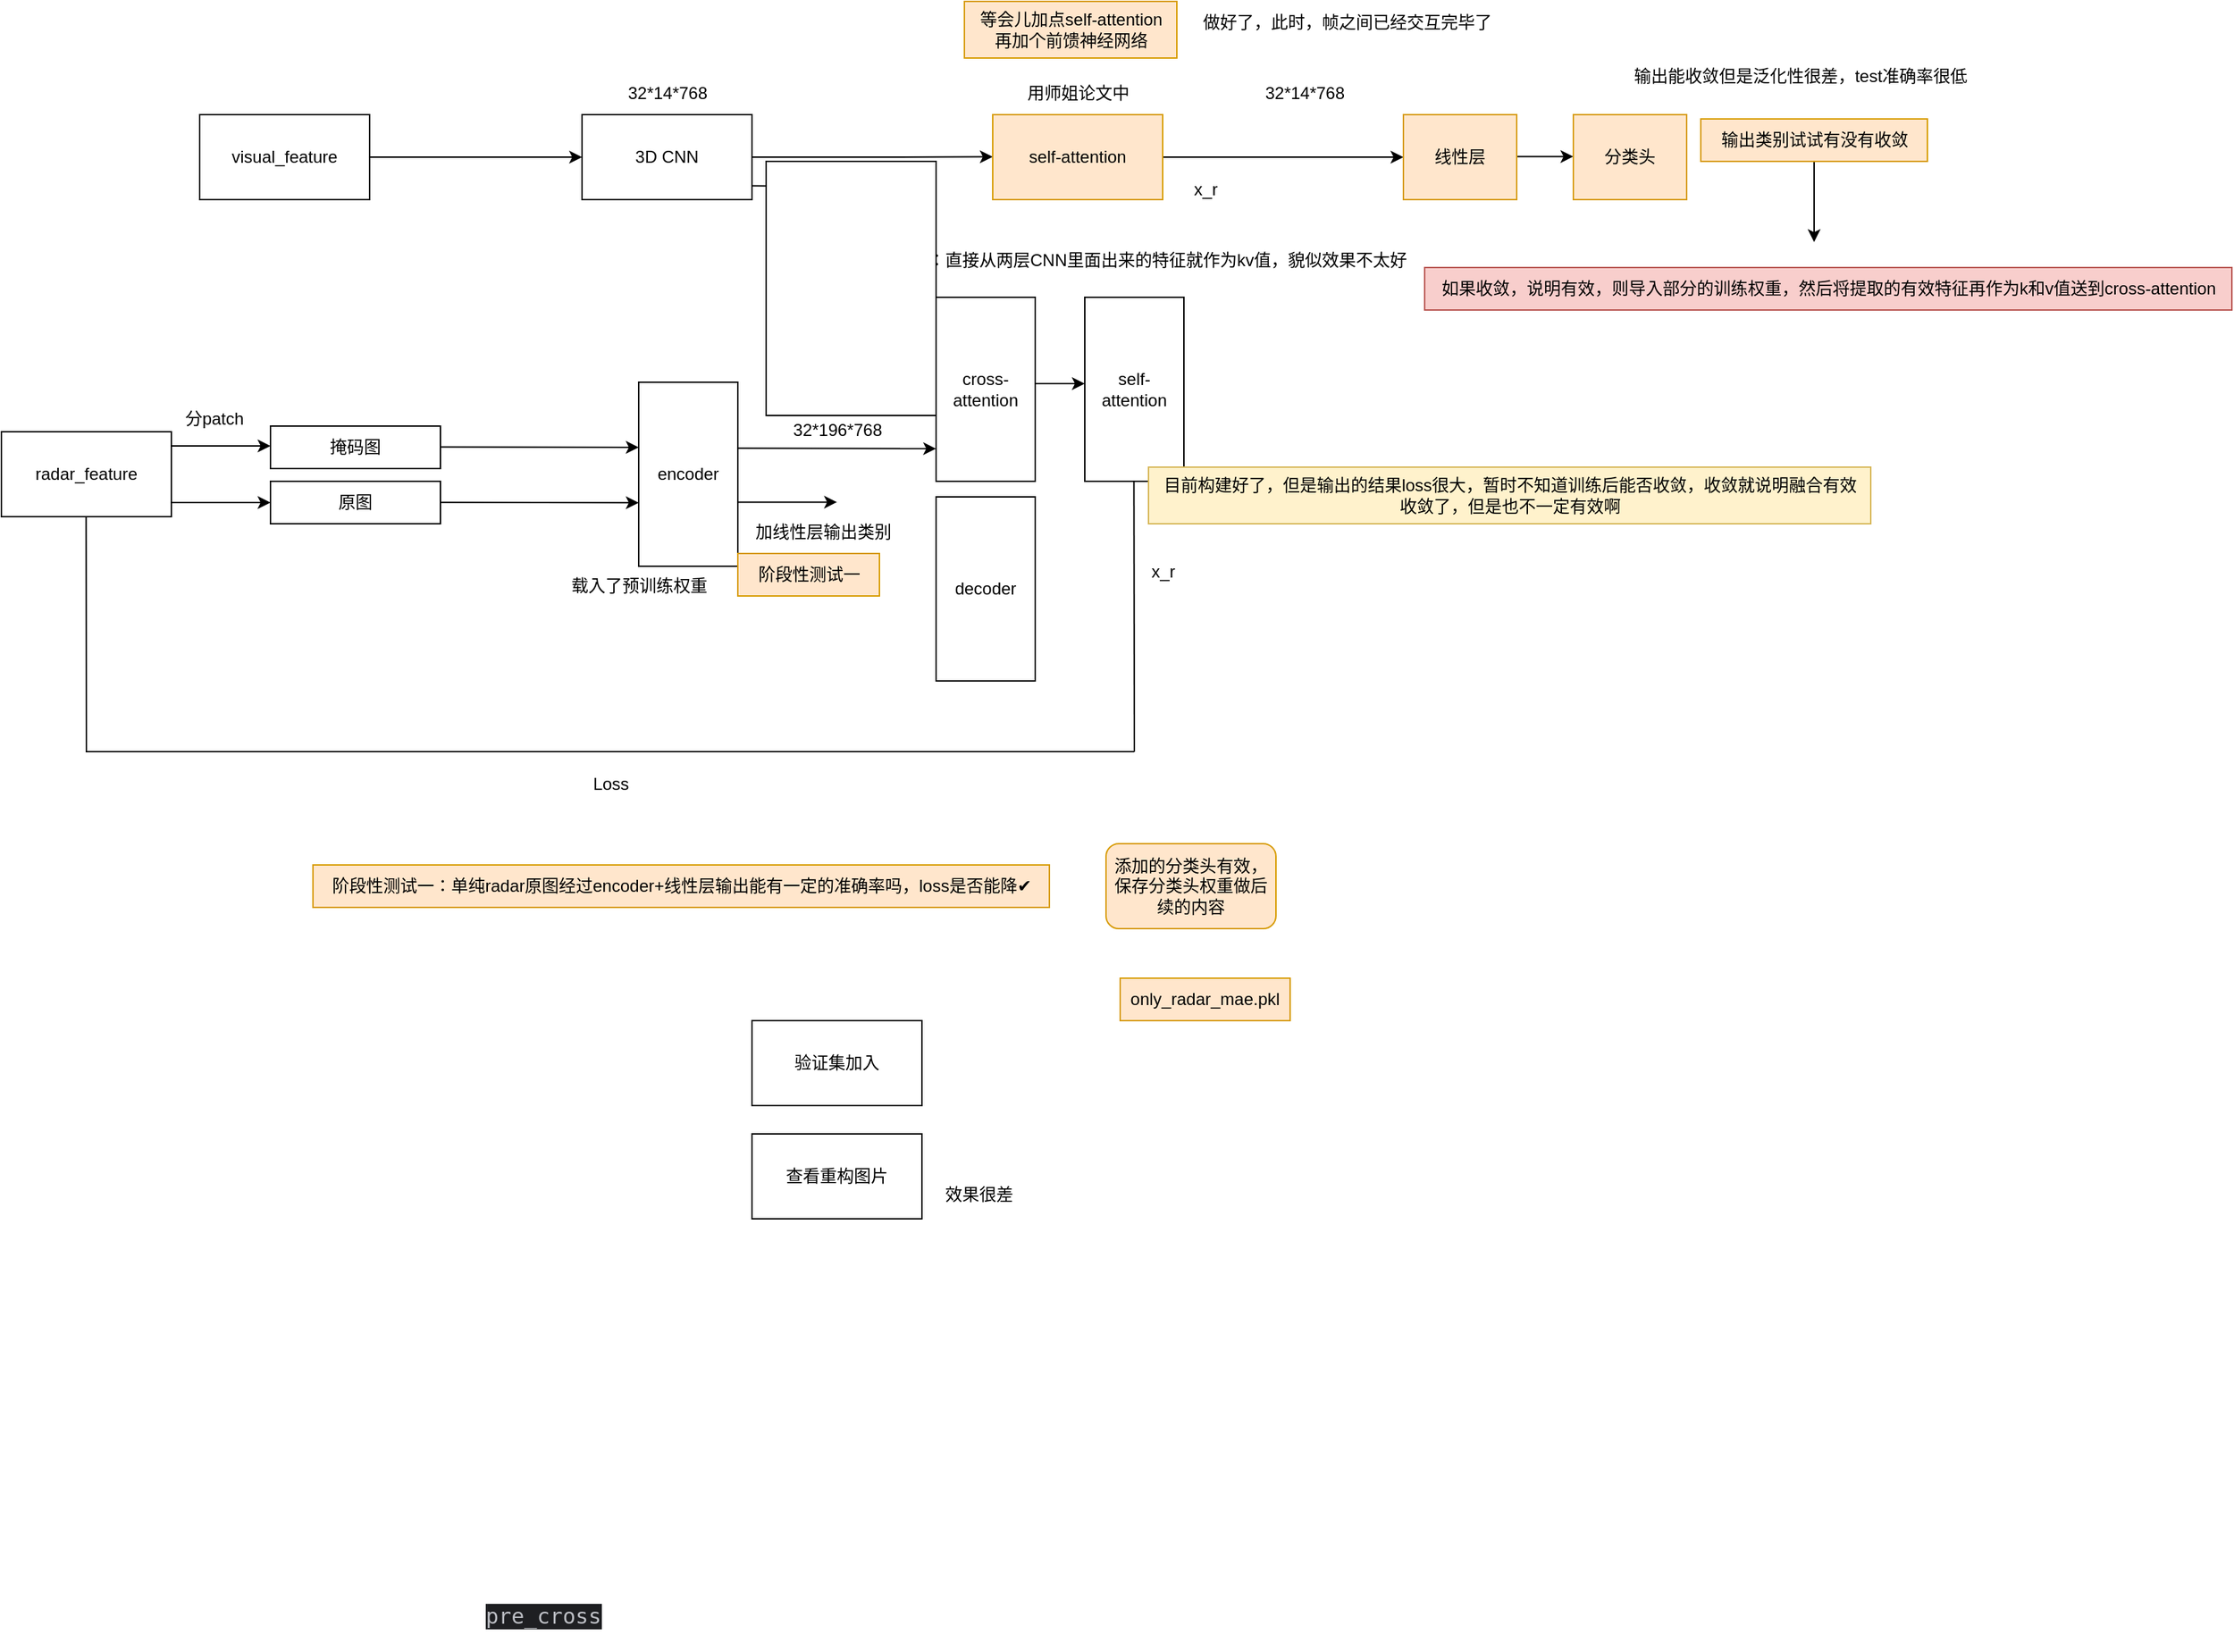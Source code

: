 <mxfile version="24.3.1" type="github">
  <diagram name="第 1 页" id="bqNeuGsDtK-AdpTKibk5">
    <mxGraphModel dx="858" dy="589" grid="1" gridSize="10" guides="1" tooltips="1" connect="1" arrows="1" fold="1" page="1" pageScale="1" pageWidth="2339" pageHeight="3300" math="0" shadow="0">
      <root>
        <mxCell id="0" />
        <mxCell id="1" parent="0" />
        <mxCell id="P3DfzzlQjAu3V2q0BsZn-1" value="visual_feature" style="whiteSpace=wrap;html=1;" parent="1" vertex="1">
          <mxGeometry x="800" y="220" width="120" height="60" as="geometry" />
        </mxCell>
        <mxCell id="P3DfzzlQjAu3V2q0BsZn-11" style="edgeStyle=orthogonalEdgeStyle;rounded=0;orthogonalLoop=1;jettySize=auto;html=1;" parent="1" edge="1">
          <mxGeometry relative="1" as="geometry">
            <mxPoint x="850" y="494" as="targetPoint" />
            <mxPoint x="780" y="494" as="sourcePoint" />
            <Array as="points">
              <mxPoint x="780" y="494" />
              <mxPoint x="950" y="494" />
            </Array>
          </mxGeometry>
        </mxCell>
        <mxCell id="P3DfzzlQjAu3V2q0BsZn-2" value="radar_feature" style="whiteSpace=wrap;html=1;" parent="1" vertex="1">
          <mxGeometry x="660" y="444" width="120" height="60" as="geometry" />
        </mxCell>
        <mxCell id="P3DfzzlQjAu3V2q0BsZn-3" style="edgeStyle=orthogonalEdgeStyle;rounded=0;orthogonalLoop=1;jettySize=auto;html=1;exitX=0.5;exitY=1;exitDx=0;exitDy=0;" parent="1" source="P3DfzzlQjAu3V2q0BsZn-2" target="P3DfzzlQjAu3V2q0BsZn-2" edge="1">
          <mxGeometry relative="1" as="geometry" />
        </mxCell>
        <mxCell id="P3DfzzlQjAu3V2q0BsZn-4" value="" style="endArrow=classic;html=1;rounded=0;" parent="1" edge="1">
          <mxGeometry width="50" height="50" relative="1" as="geometry">
            <mxPoint x="920" y="250" as="sourcePoint" />
            <mxPoint x="1070" y="250" as="targetPoint" />
          </mxGeometry>
        </mxCell>
        <mxCell id="P3DfzzlQjAu3V2q0BsZn-7" style="edgeStyle=orthogonalEdgeStyle;rounded=0;orthogonalLoop=1;jettySize=auto;html=1;exitX=1;exitY=0.5;exitDx=0;exitDy=0;" parent="1" source="P3DfzzlQjAu3V2q0BsZn-6" edge="1">
          <mxGeometry relative="1" as="geometry">
            <mxPoint x="1360" y="249.759" as="targetPoint" />
          </mxGeometry>
        </mxCell>
        <mxCell id="P3DfzzlQjAu3V2q0BsZn-6" value="3D CNN" style="whiteSpace=wrap;html=1;" parent="1" vertex="1">
          <mxGeometry x="1070" y="220" width="120" height="60" as="geometry" />
        </mxCell>
        <mxCell id="P3DfzzlQjAu3V2q0BsZn-8" value="32*14*768" style="text;html=1;align=center;verticalAlign=middle;resizable=0;points=[];autosize=1;strokeColor=none;fillColor=none;" parent="1" vertex="1">
          <mxGeometry x="1090" y="190" width="80" height="30" as="geometry" />
        </mxCell>
        <mxCell id="P3DfzzlQjAu3V2q0BsZn-50" style="edgeStyle=orthogonalEdgeStyle;rounded=0;orthogonalLoop=1;jettySize=auto;html=1;" parent="1" source="P3DfzzlQjAu3V2q0BsZn-10" edge="1">
          <mxGeometry relative="1" as="geometry">
            <mxPoint x="1650" y="250" as="targetPoint" />
          </mxGeometry>
        </mxCell>
        <mxCell id="P3DfzzlQjAu3V2q0BsZn-10" value="self-attention" style="whiteSpace=wrap;html=1;fillColor=#ffe6cc;strokeColor=#d79b00;" parent="1" vertex="1">
          <mxGeometry x="1360" y="220" width="120" height="60" as="geometry" />
        </mxCell>
        <mxCell id="P3DfzzlQjAu3V2q0BsZn-12" style="edgeStyle=orthogonalEdgeStyle;rounded=0;orthogonalLoop=1;jettySize=auto;html=1;" parent="1" edge="1">
          <mxGeometry relative="1" as="geometry">
            <mxPoint x="850" y="454" as="targetPoint" />
            <mxPoint x="780" y="454" as="sourcePoint" />
            <Array as="points">
              <mxPoint x="780" y="454" />
              <mxPoint x="950" y="454" />
            </Array>
          </mxGeometry>
        </mxCell>
        <mxCell id="P3DfzzlQjAu3V2q0BsZn-13" value="原图" style="whiteSpace=wrap;html=1;" parent="1" vertex="1">
          <mxGeometry x="850" y="479" width="120" height="30" as="geometry" />
        </mxCell>
        <mxCell id="P3DfzzlQjAu3V2q0BsZn-14" value="掩码图" style="whiteSpace=wrap;html=1;" parent="1" vertex="1">
          <mxGeometry x="850" y="440" width="120" height="30" as="geometry" />
        </mxCell>
        <mxCell id="P3DfzzlQjAu3V2q0BsZn-16" value="encoder" style="whiteSpace=wrap;html=1;" parent="1" vertex="1">
          <mxGeometry x="1110" y="409" width="70" height="130" as="geometry" />
        </mxCell>
        <mxCell id="P3DfzzlQjAu3V2q0BsZn-17" style="edgeStyle=orthogonalEdgeStyle;rounded=0;orthogonalLoop=1;jettySize=auto;html=1;" parent="1" edge="1">
          <mxGeometry relative="1" as="geometry">
            <mxPoint x="1110" y="455" as="targetPoint" />
            <mxPoint x="970" y="454.71" as="sourcePoint" />
            <Array as="points">
              <mxPoint x="970" y="454.71" />
              <mxPoint x="1140" y="454.71" />
            </Array>
          </mxGeometry>
        </mxCell>
        <mxCell id="P3DfzzlQjAu3V2q0BsZn-18" style="edgeStyle=orthogonalEdgeStyle;rounded=0;orthogonalLoop=1;jettySize=auto;html=1;" parent="1" edge="1">
          <mxGeometry relative="1" as="geometry">
            <mxPoint x="1110" y="494.14" as="targetPoint" />
            <mxPoint x="970" y="493.85" as="sourcePoint" />
            <Array as="points">
              <mxPoint x="970" y="493.85" />
              <mxPoint x="1140" y="493.85" />
            </Array>
          </mxGeometry>
        </mxCell>
        <mxCell id="P3DfzzlQjAu3V2q0BsZn-19" value="分patch" style="text;html=1;align=center;verticalAlign=middle;resizable=0;points=[];autosize=1;strokeColor=none;fillColor=none;" parent="1" vertex="1">
          <mxGeometry x="780" y="420" width="60" height="30" as="geometry" />
        </mxCell>
        <mxCell id="P3DfzzlQjAu3V2q0BsZn-20" value="decoder" style="whiteSpace=wrap;html=1;" parent="1" vertex="1">
          <mxGeometry x="1320" y="490" width="70" height="130" as="geometry" />
        </mxCell>
        <mxCell id="P3DfzzlQjAu3V2q0BsZn-22" value="cross-attention" style="whiteSpace=wrap;html=1;" parent="1" vertex="1">
          <mxGeometry x="1320" y="349" width="70" height="130" as="geometry" />
        </mxCell>
        <mxCell id="P3DfzzlQjAu3V2q0BsZn-23" style="edgeStyle=orthogonalEdgeStyle;rounded=0;orthogonalLoop=1;jettySize=auto;html=1;" parent="1" edge="1">
          <mxGeometry relative="1" as="geometry">
            <mxPoint x="1320" y="455.95" as="targetPoint" />
            <mxPoint x="1180" y="455.66" as="sourcePoint" />
            <Array as="points">
              <mxPoint x="1180" y="455.66" />
              <mxPoint x="1350" y="455.66" />
            </Array>
          </mxGeometry>
        </mxCell>
        <mxCell id="P3DfzzlQjAu3V2q0BsZn-24" value="self-attention" style="whiteSpace=wrap;html=1;" parent="1" vertex="1">
          <mxGeometry x="1425" y="349" width="70" height="130" as="geometry" />
        </mxCell>
        <mxCell id="P3DfzzlQjAu3V2q0BsZn-25" style="edgeStyle=orthogonalEdgeStyle;rounded=0;orthogonalLoop=1;jettySize=auto;html=1;" parent="1" edge="1">
          <mxGeometry relative="1" as="geometry">
            <mxPoint x="1425" y="410" as="targetPoint" />
            <mxPoint x="1395" y="410" as="sourcePoint" />
            <Array as="points">
              <mxPoint x="1390" y="410" />
              <mxPoint x="1560" y="410" />
            </Array>
          </mxGeometry>
        </mxCell>
        <mxCell id="P3DfzzlQjAu3V2q0BsZn-26" style="edgeStyle=orthogonalEdgeStyle;rounded=0;orthogonalLoop=1;jettySize=auto;html=1;exitX=1;exitY=0.5;exitDx=0;exitDy=0;entryX=0;entryY=0.25;entryDx=0;entryDy=0;" parent="1" target="P3DfzzlQjAu3V2q0BsZn-22" edge="1">
          <mxGeometry relative="1" as="geometry">
            <mxPoint x="1250" y="380" as="targetPoint" />
            <mxPoint x="1190" y="270.24" as="sourcePoint" />
          </mxGeometry>
        </mxCell>
        <mxCell id="P3DfzzlQjAu3V2q0BsZn-28" style="edgeStyle=orthogonalEdgeStyle;rounded=0;orthogonalLoop=1;jettySize=auto;html=1;entryX=-0.002;entryY=0.548;entryDx=0;entryDy=0;entryPerimeter=0;" parent="1" edge="1">
          <mxGeometry relative="1" as="geometry">
            <mxPoint x="1319.86" y="420.24" as="targetPoint" />
            <mxPoint x="1256" y="280" as="sourcePoint" />
            <Array as="points">
              <mxPoint x="1256" y="420" />
            </Array>
          </mxGeometry>
        </mxCell>
        <mxCell id="P3DfzzlQjAu3V2q0BsZn-29" value="k" style="text;html=1;align=center;verticalAlign=middle;resizable=0;points=[];autosize=1;strokeColor=none;fillColor=none;" parent="1" vertex="1">
          <mxGeometry x="1265" y="358" width="30" height="30" as="geometry" />
        </mxCell>
        <mxCell id="P3DfzzlQjAu3V2q0BsZn-30" value="v" style="text;html=1;align=center;verticalAlign=middle;resizable=0;points=[];autosize=1;strokeColor=none;fillColor=none;" parent="1" vertex="1">
          <mxGeometry x="1265" y="398" width="30" height="30" as="geometry" />
        </mxCell>
        <mxCell id="P3DfzzlQjAu3V2q0BsZn-31" value="32*196*768" style="text;html=1;align=center;verticalAlign=middle;resizable=0;points=[];autosize=1;strokeColor=none;fillColor=none;" parent="1" vertex="1">
          <mxGeometry x="1205" y="428" width="90" height="30" as="geometry" />
        </mxCell>
        <mxCell id="P3DfzzlQjAu3V2q0BsZn-37" value="" style="endArrow=none;html=1;rounded=0;entryX=0.25;entryY=1;entryDx=0;entryDy=0;" parent="1" edge="1">
          <mxGeometry width="50" height="50" relative="1" as="geometry">
            <mxPoint x="1460" y="670" as="sourcePoint" />
            <mxPoint x="719.8" y="504" as="targetPoint" />
            <Array as="points">
              <mxPoint x="720" y="670" />
            </Array>
          </mxGeometry>
        </mxCell>
        <mxCell id="P3DfzzlQjAu3V2q0BsZn-38" value="" style="endArrow=none;html=1;rounded=0;entryX=0.25;entryY=1;entryDx=0;entryDy=0;" parent="1" edge="1">
          <mxGeometry width="50" height="50" relative="1" as="geometry">
            <mxPoint x="1460" y="670" as="sourcePoint" />
            <mxPoint x="1459.71" y="479" as="targetPoint" />
          </mxGeometry>
        </mxCell>
        <mxCell id="P3DfzzlQjAu3V2q0BsZn-39" value="Loss" style="text;html=1;align=center;verticalAlign=middle;resizable=0;points=[];autosize=1;strokeColor=none;fillColor=none;" parent="1" vertex="1">
          <mxGeometry x="1065" y="678" width="50" height="30" as="geometry" />
        </mxCell>
        <mxCell id="P3DfzzlQjAu3V2q0BsZn-40" style="edgeStyle=orthogonalEdgeStyle;rounded=0;orthogonalLoop=1;jettySize=auto;html=1;" parent="1" edge="1">
          <mxGeometry relative="1" as="geometry">
            <mxPoint x="1250" y="493.71" as="targetPoint" />
            <mxPoint x="1180" y="493.71" as="sourcePoint" />
            <Array as="points">
              <mxPoint x="1180" y="493.71" />
              <mxPoint x="1350" y="493.71" />
            </Array>
          </mxGeometry>
        </mxCell>
        <mxCell id="P3DfzzlQjAu3V2q0BsZn-41" value="加线性层输出类别" style="text;html=1;align=center;verticalAlign=middle;resizable=0;points=[];autosize=1;strokeColor=none;fillColor=none;" parent="1" vertex="1">
          <mxGeometry x="1180" y="500" width="120" height="30" as="geometry" />
        </mxCell>
        <mxCell id="P3DfzzlQjAu3V2q0BsZn-43" value="阶段性测试一：单纯radar原图经过encoder+线性层输出能有一定的准确率吗，loss是否能降✔" style="text;html=1;align=center;verticalAlign=middle;resizable=0;points=[];autosize=1;strokeColor=#d79b00;fillColor=#ffe6cc;" parent="1" vertex="1">
          <mxGeometry x="880" y="750" width="520" height="30" as="geometry" />
        </mxCell>
        <mxCell id="P3DfzzlQjAu3V2q0BsZn-46" value="阶段性测试一" style="text;html=1;align=center;verticalAlign=middle;resizable=0;points=[];autosize=1;strokeColor=#d79b00;fillColor=#ffe6cc;" parent="1" vertex="1">
          <mxGeometry x="1180" y="530" width="100" height="30" as="geometry" />
        </mxCell>
        <mxCell id="P3DfzzlQjAu3V2q0BsZn-47" value="目前构建好了，但是输出的结果loss很大，暂时不知道训练后能否收敛，收敛就说明融合有效&lt;div&gt;收敛了，但是也不一定有效啊&lt;/div&gt;" style="text;html=1;align=center;verticalAlign=middle;resizable=0;points=[];autosize=1;strokeColor=#d6b656;fillColor=#fff2cc;" parent="1" vertex="1">
          <mxGeometry x="1470" y="469" width="510" height="40" as="geometry" />
        </mxCell>
        <mxCell id="P3DfzzlQjAu3V2q0BsZn-48" value="载入了预训练权重" style="text;html=1;align=center;verticalAlign=middle;resizable=0;points=[];autosize=1;strokeColor=none;fillColor=none;" parent="1" vertex="1">
          <mxGeometry x="1050" y="538" width="120" height="30" as="geometry" />
        </mxCell>
        <mxCell id="P3DfzzlQjAu3V2q0BsZn-49" value="问题一：直接从两层CNN里面出来的特征就作为kv值，貌似效果不太好" style="text;html=1;align=center;verticalAlign=middle;resizable=0;points=[];autosize=1;strokeColor=none;fillColor=none;" parent="1" vertex="1">
          <mxGeometry x="1265" y="308" width="400" height="30" as="geometry" />
        </mxCell>
        <mxCell id="P3DfzzlQjAu3V2q0BsZn-51" value="等会儿加点self-attention&lt;div&gt;再加个前馈神经网络&lt;/div&gt;" style="text;html=1;align=center;verticalAlign=middle;resizable=0;points=[];autosize=1;strokeColor=#d79b00;fillColor=#ffe6cc;" parent="1" vertex="1">
          <mxGeometry x="1340" y="140" width="150" height="40" as="geometry" />
        </mxCell>
        <mxCell id="P3DfzzlQjAu3V2q0BsZn-54" style="edgeStyle=orthogonalEdgeStyle;rounded=0;orthogonalLoop=1;jettySize=auto;html=1;" parent="1" edge="1">
          <mxGeometry relative="1" as="geometry">
            <mxPoint x="1770" y="249.58" as="targetPoint" />
            <mxPoint x="1720" y="249.58" as="sourcePoint" />
          </mxGeometry>
        </mxCell>
        <mxCell id="P3DfzzlQjAu3V2q0BsZn-58" style="edgeStyle=orthogonalEdgeStyle;rounded=0;orthogonalLoop=1;jettySize=auto;html=1;" parent="1" source="P3DfzzlQjAu3V2q0BsZn-55" edge="1">
          <mxGeometry relative="1" as="geometry">
            <mxPoint x="1940" y="310" as="targetPoint" />
          </mxGeometry>
        </mxCell>
        <mxCell id="P3DfzzlQjAu3V2q0BsZn-55" value="输出类别试试有没有收敛" style="text;html=1;align=center;verticalAlign=middle;resizable=0;points=[];autosize=1;strokeColor=#d79b00;fillColor=#ffe6cc;" parent="1" vertex="1">
          <mxGeometry x="1860" y="223" width="160" height="30" as="geometry" />
        </mxCell>
        <mxCell id="P3DfzzlQjAu3V2q0BsZn-56" value="线性层" style="whiteSpace=wrap;html=1;fillColor=#ffe6cc;strokeColor=#d79b00;" parent="1" vertex="1">
          <mxGeometry x="1650" y="220" width="80" height="60" as="geometry" />
        </mxCell>
        <mxCell id="P3DfzzlQjAu3V2q0BsZn-57" value="分类头" style="whiteSpace=wrap;html=1;fillColor=#ffe6cc;strokeColor=#d79b00;" parent="1" vertex="1">
          <mxGeometry x="1770" y="220" width="80" height="60" as="geometry" />
        </mxCell>
        <mxCell id="P3DfzzlQjAu3V2q0BsZn-59" value="如果收敛，说明有效，则导入部分的训练权重，然后将提取的有效特征再作为k和v值送到cross-attention" style="text;html=1;align=center;verticalAlign=middle;resizable=0;points=[];autosize=1;strokeColor=#b85450;fillColor=#f8cecc;" parent="1" vertex="1">
          <mxGeometry x="1665" y="328" width="570" height="30" as="geometry" />
        </mxCell>
        <mxCell id="P3DfzzlQjAu3V2q0BsZn-61" value="添加的分类头有效，保存分类头权重做后续的内容" style="rounded=1;whiteSpace=wrap;html=1;fillColor=#ffe6cc;strokeColor=#d79b00;" parent="1" vertex="1">
          <mxGeometry x="1440" y="735" width="120" height="60" as="geometry" />
        </mxCell>
        <mxCell id="Ap8xN246tbujmO-dADFo-1" value="only_radar_mae.pkl" style="whiteSpace=wrap;html=1;fillColor=#ffe6cc;strokeColor=#d79b00;" vertex="1" parent="1">
          <mxGeometry x="1450" y="830" width="120" height="30" as="geometry" />
        </mxCell>
        <mxCell id="Ap8xN246tbujmO-dADFo-3" value="验证集加入" style="whiteSpace=wrap;html=1;" vertex="1" parent="1">
          <mxGeometry x="1190" y="860" width="120" height="60" as="geometry" />
        </mxCell>
        <mxCell id="Ap8xN246tbujmO-dADFo-5" value="查看重构图片" style="whiteSpace=wrap;html=1;" vertex="1" parent="1">
          <mxGeometry x="1190" y="940" width="120" height="60" as="geometry" />
        </mxCell>
        <mxCell id="Ap8xN246tbujmO-dADFo-6" value="&lt;div style=&quot;background-color:#1e1f22;color:#bcbec4&quot;&gt;&lt;pre style=&quot;font-family:&#39;JetBrains Mono&#39;,monospace;font-size:11.3pt;&quot;&gt;pre_cross&lt;/pre&gt;&lt;/div&gt;" style="text;whiteSpace=wrap;html=1;" vertex="1" parent="1">
          <mxGeometry x="1000" y="1250" width="100" height="50" as="geometry" />
        </mxCell>
        <mxCell id="Ap8xN246tbujmO-dADFo-7" value="效果很差" style="text;html=1;align=center;verticalAlign=middle;resizable=0;points=[];autosize=1;strokeColor=none;fillColor=none;" vertex="1" parent="1">
          <mxGeometry x="1315" y="968" width="70" height="30" as="geometry" />
        </mxCell>
        <mxCell id="Ap8xN246tbujmO-dADFo-8" value="用师姐论文中" style="text;html=1;align=center;verticalAlign=middle;resizable=0;points=[];autosize=1;strokeColor=none;fillColor=none;" vertex="1" parent="1">
          <mxGeometry x="1370" y="190" width="100" height="30" as="geometry" />
        </mxCell>
        <mxCell id="Ap8xN246tbujmO-dADFo-9" value="x_r" style="text;html=1;align=center;verticalAlign=middle;resizable=0;points=[];autosize=1;strokeColor=none;fillColor=none;" vertex="1" parent="1">
          <mxGeometry x="1460" y="528" width="40" height="30" as="geometry" />
        </mxCell>
        <mxCell id="Ap8xN246tbujmO-dADFo-10" value="x_r" style="text;html=1;align=center;verticalAlign=middle;resizable=0;points=[];autosize=1;strokeColor=none;fillColor=none;" vertex="1" parent="1">
          <mxGeometry x="1490" y="258" width="40" height="30" as="geometry" />
        </mxCell>
        <mxCell id="Ap8xN246tbujmO-dADFo-11" value="" style="whiteSpace=wrap;html=1;" vertex="1" parent="1">
          <mxGeometry x="1200" y="253" width="120" height="179.5" as="geometry" />
        </mxCell>
        <mxCell id="Ap8xN246tbujmO-dADFo-12" value="做好了，此时，帧之间已经交互完毕了" style="text;html=1;align=center;verticalAlign=middle;resizable=0;points=[];autosize=1;strokeColor=none;fillColor=none;" vertex="1" parent="1">
          <mxGeometry x="1495" y="140" width="230" height="30" as="geometry" />
        </mxCell>
        <mxCell id="Ap8xN246tbujmO-dADFo-13" value="输出能收敛但是泛化性很差，test准确率很低" style="text;html=1;align=center;verticalAlign=middle;resizable=0;points=[];autosize=1;strokeColor=none;fillColor=none;" vertex="1" parent="1">
          <mxGeometry x="1800" y="178" width="260" height="30" as="geometry" />
        </mxCell>
        <mxCell id="Ap8xN246tbujmO-dADFo-14" value="32*14*768" style="text;html=1;align=center;verticalAlign=middle;resizable=0;points=[];autosize=1;strokeColor=none;fillColor=none;" vertex="1" parent="1">
          <mxGeometry x="1540" y="190" width="80" height="30" as="geometry" />
        </mxCell>
      </root>
    </mxGraphModel>
  </diagram>
</mxfile>
